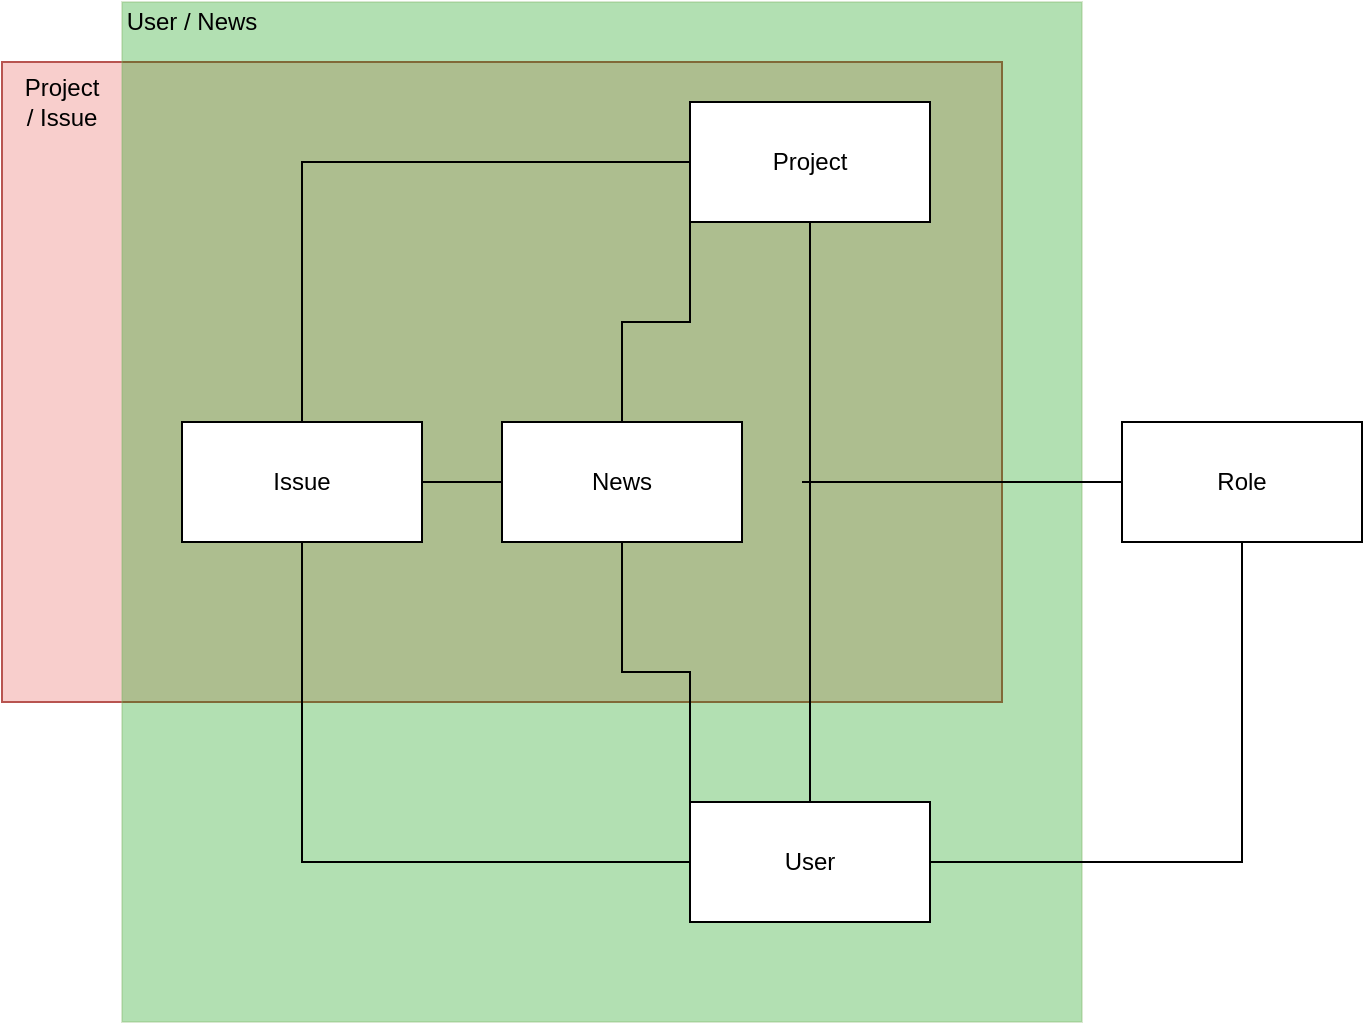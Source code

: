 <mxfile version="14.6.0" type="device"><diagram id="C5RBs43oDa-KdzZeNtuy" name="Page-1"><mxGraphModel dx="2062" dy="1097" grid="1" gridSize="10" guides="1" tooltips="1" connect="1" arrows="1" fold="1" page="1" pageScale="1" pageWidth="827" pageHeight="1169" math="0" shadow="0"><root><mxCell id="WIyWlLk6GJQsqaUBKTNV-0"/><mxCell id="WIyWlLk6GJQsqaUBKTNV-1" parent="WIyWlLk6GJQsqaUBKTNV-0"/><mxCell id="eeQ-cb_8QeQybxZdvHKD-29" value="" style="rounded=0;whiteSpace=wrap;html=1;fillColor=#f8cecc;strokeColor=#b85450;" parent="WIyWlLk6GJQsqaUBKTNV-1" vertex="1"><mxGeometry x="10" y="50" width="500" height="320" as="geometry"/></mxCell><mxCell id="eeQ-cb_8QeQybxZdvHKD-26" value="" style="rounded=0;whiteSpace=wrap;html=1;strokeColor=#82b366;opacity=30;fillColor=#009900;" parent="WIyWlLk6GJQsqaUBKTNV-1" vertex="1"><mxGeometry x="70" y="20" width="480" height="510" as="geometry"/></mxCell><mxCell id="eeQ-cb_8QeQybxZdvHKD-0" value="Project" style="rounded=0;whiteSpace=wrap;html=1;" parent="WIyWlLk6GJQsqaUBKTNV-1" vertex="1"><mxGeometry x="354" y="70" width="120" height="60" as="geometry"/></mxCell><mxCell id="eeQ-cb_8QeQybxZdvHKD-4" style="edgeStyle=orthogonalEdgeStyle;rounded=0;orthogonalLoop=1;jettySize=auto;html=1;endArrow=none;endFill=0;entryX=0.5;entryY=1;entryDx=0;entryDy=0;" parent="WIyWlLk6GJQsqaUBKTNV-1" source="eeQ-cb_8QeQybxZdvHKD-1" target="eeQ-cb_8QeQybxZdvHKD-0" edge="1"><mxGeometry relative="1" as="geometry"><mxPoint x="560" y="131" as="targetPoint"/><Array as="points"><mxPoint x="414" y="140"/><mxPoint x="414" y="140"/></Array></mxGeometry></mxCell><mxCell id="eeQ-cb_8QeQybxZdvHKD-6" style="edgeStyle=orthogonalEdgeStyle;rounded=0;orthogonalLoop=1;jettySize=auto;html=1;jumpStyle=arc;endArrow=none;endFill=0;exitX=0;exitY=0.5;exitDx=0;exitDy=0;entryX=0.5;entryY=1;entryDx=0;entryDy=0;" parent="WIyWlLk6GJQsqaUBKTNV-1" source="eeQ-cb_8QeQybxZdvHKD-1" target="eeQ-cb_8QeQybxZdvHKD-2" edge="1"><mxGeometry relative="1" as="geometry"><mxPoint x="353" y="260" as="targetPoint"/><Array as="points"><mxPoint x="160" y="450"/></Array></mxGeometry></mxCell><mxCell id="eeQ-cb_8QeQybxZdvHKD-1" value="User" style="rounded=0;whiteSpace=wrap;html=1;" parent="WIyWlLk6GJQsqaUBKTNV-1" vertex="1"><mxGeometry x="354" y="420" width="120" height="60" as="geometry"/></mxCell><mxCell id="eeQ-cb_8QeQybxZdvHKD-3" style="edgeStyle=orthogonalEdgeStyle;rounded=0;orthogonalLoop=1;jettySize=auto;html=1;endArrow=none;endFill=0;entryX=0;entryY=0.5;entryDx=0;entryDy=0;exitX=0.5;exitY=0;exitDx=0;exitDy=0;" parent="WIyWlLk6GJQsqaUBKTNV-1" source="eeQ-cb_8QeQybxZdvHKD-2" target="eeQ-cb_8QeQybxZdvHKD-0" edge="1"><mxGeometry relative="1" as="geometry"><mxPoint x="290" y="130" as="targetPoint"/><Array as="points"><mxPoint x="160" y="100"/></Array></mxGeometry></mxCell><mxCell id="eeQ-cb_8QeQybxZdvHKD-23" value="&lt;div&gt;&lt;br&gt;&lt;/div&gt;&lt;div&gt;&lt;br&gt;&lt;/div&gt;" style="edgeLabel;html=1;align=center;verticalAlign=middle;resizable=0;points=[];rotation=0;" parent="eeQ-cb_8QeQybxZdvHKD-3" vertex="1" connectable="0"><mxGeometry x="-0.213" y="-1" relative="1" as="geometry"><mxPoint x="-1.06" y="-1.18" as="offset"/></mxGeometry></mxCell><mxCell id="eeQ-cb_8QeQybxZdvHKD-2" value="Issue" style="rounded=0;whiteSpace=wrap;html=1;" parent="WIyWlLk6GJQsqaUBKTNV-1" vertex="1"><mxGeometry x="100" y="230" width="120" height="60" as="geometry"/></mxCell><mxCell id="eeQ-cb_8QeQybxZdvHKD-20" style="edgeStyle=elbowEdgeStyle;rounded=0;jumpStyle=arc;orthogonalLoop=1;jettySize=auto;html=1;entryX=1;entryY=0.5;entryDx=0;entryDy=0;startArrow=none;startFill=0;endArrow=none;endFill=0;" parent="WIyWlLk6GJQsqaUBKTNV-1" source="eeQ-cb_8QeQybxZdvHKD-15" target="eeQ-cb_8QeQybxZdvHKD-1" edge="1"><mxGeometry relative="1" as="geometry"><Array as="points"><mxPoint x="630" y="350"/></Array></mxGeometry></mxCell><mxCell id="eeQ-cb_8QeQybxZdvHKD-15" value="Role" style="rounded=0;whiteSpace=wrap;html=1;" parent="WIyWlLk6GJQsqaUBKTNV-1" vertex="1"><mxGeometry x="570" y="230" width="120" height="60" as="geometry"/></mxCell><mxCell id="eeQ-cb_8QeQybxZdvHKD-27" value="User / News" style="text;html=1;strokeColor=none;fillColor=none;align=center;verticalAlign=middle;whiteSpace=wrap;rounded=0;opacity=30;" parent="WIyWlLk6GJQsqaUBKTNV-1" vertex="1"><mxGeometry x="70" y="20" width="70" height="20" as="geometry"/></mxCell><mxCell id="eeQ-cb_8QeQybxZdvHKD-30" value="Project / Issue" style="text;html=1;strokeColor=none;fillColor=none;align=center;verticalAlign=middle;whiteSpace=wrap;rounded=0;opacity=30;" parent="WIyWlLk6GJQsqaUBKTNV-1" vertex="1"><mxGeometry x="20" y="60" width="40" height="20" as="geometry"/></mxCell><mxCell id="eeQ-cb_8QeQybxZdvHKD-31" value="" style="endArrow=none;html=1;entryX=0;entryY=0.5;entryDx=0;entryDy=0;" parent="WIyWlLk6GJQsqaUBKTNV-1" target="eeQ-cb_8QeQybxZdvHKD-15" edge="1"><mxGeometry width="50" height="50" relative="1" as="geometry"><mxPoint x="410" y="260" as="sourcePoint"/><mxPoint x="600" y="240" as="targetPoint"/></mxGeometry></mxCell><mxCell id="YKN7lSTC9fMTA8fTLkMw-1" style="edgeStyle=orthogonalEdgeStyle;rounded=0;orthogonalLoop=1;jettySize=auto;html=1;exitX=0;exitY=0.5;exitDx=0;exitDy=0;entryX=1;entryY=0.5;entryDx=0;entryDy=0;endArrow=none;endFill=0;" edge="1" parent="WIyWlLk6GJQsqaUBKTNV-1" source="YKN7lSTC9fMTA8fTLkMw-0" target="eeQ-cb_8QeQybxZdvHKD-2"><mxGeometry relative="1" as="geometry"/></mxCell><mxCell id="YKN7lSTC9fMTA8fTLkMw-2" style="edgeStyle=orthogonalEdgeStyle;rounded=0;orthogonalLoop=1;jettySize=auto;html=1;exitX=0.5;exitY=0;exitDx=0;exitDy=0;entryX=0;entryY=1;entryDx=0;entryDy=0;endArrow=none;endFill=0;" edge="1" parent="WIyWlLk6GJQsqaUBKTNV-1" source="YKN7lSTC9fMTA8fTLkMw-0" target="eeQ-cb_8QeQybxZdvHKD-0"><mxGeometry relative="1" as="geometry"/></mxCell><mxCell id="YKN7lSTC9fMTA8fTLkMw-3" style="edgeStyle=orthogonalEdgeStyle;rounded=0;orthogonalLoop=1;jettySize=auto;html=1;exitX=0.5;exitY=1;exitDx=0;exitDy=0;entryX=0;entryY=0;entryDx=0;entryDy=0;endArrow=none;endFill=0;" edge="1" parent="WIyWlLk6GJQsqaUBKTNV-1" source="YKN7lSTC9fMTA8fTLkMw-0" target="eeQ-cb_8QeQybxZdvHKD-1"><mxGeometry relative="1" as="geometry"/></mxCell><mxCell id="YKN7lSTC9fMTA8fTLkMw-0" value="News" style="rounded=0;whiteSpace=wrap;html=1;" vertex="1" parent="WIyWlLk6GJQsqaUBKTNV-1"><mxGeometry x="260" y="230" width="120" height="60" as="geometry"/></mxCell></root></mxGraphModel></diagram></mxfile>